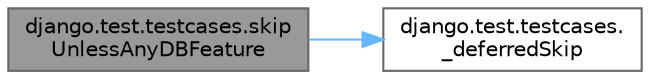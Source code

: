 digraph "django.test.testcases.skipUnlessAnyDBFeature"
{
 // LATEX_PDF_SIZE
  bgcolor="transparent";
  edge [fontname=Helvetica,fontsize=10,labelfontname=Helvetica,labelfontsize=10];
  node [fontname=Helvetica,fontsize=10,shape=box,height=0.2,width=0.4];
  rankdir="LR";
  Node1 [id="Node000001",label="django.test.testcases.skip\lUnlessAnyDBFeature",height=0.2,width=0.4,color="gray40", fillcolor="grey60", style="filled", fontcolor="black",tooltip=" "];
  Node1 -> Node2 [id="edge1_Node000001_Node000002",color="steelblue1",style="solid",tooltip=" "];
  Node2 [id="Node000002",label="django.test.testcases.\l_deferredSkip",height=0.2,width=0.4,color="grey40", fillcolor="white", style="filled",URL="$namespacedjango_1_1test_1_1testcases.html#a1f62636ab1bc98f35369b16056b78be4",tooltip=" "];
}
